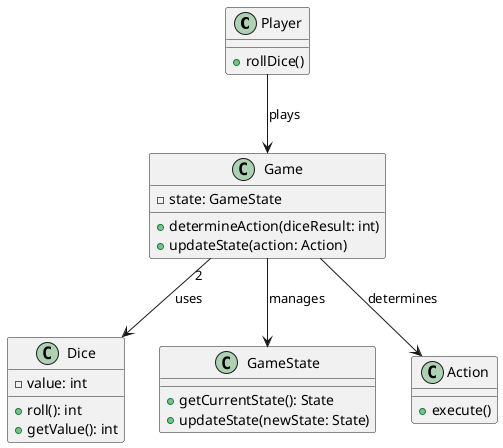 @startuml
class Player {
  +rollDice()
}

class Dice {
  -value: int
  +roll(): int
  +getValue(): int
}

class Game {
  -state: GameState
  +determineAction(diceResult: int)
  +updateState(action: Action)
}

class GameState {
  +getCurrentState(): State
  +updateState(newState: State)
}

class Action {
  +execute()
}

Player --> Game : plays
Game --> Dice : "2" uses
Game --> GameState : manages
Game --> Action : determines
@enduml